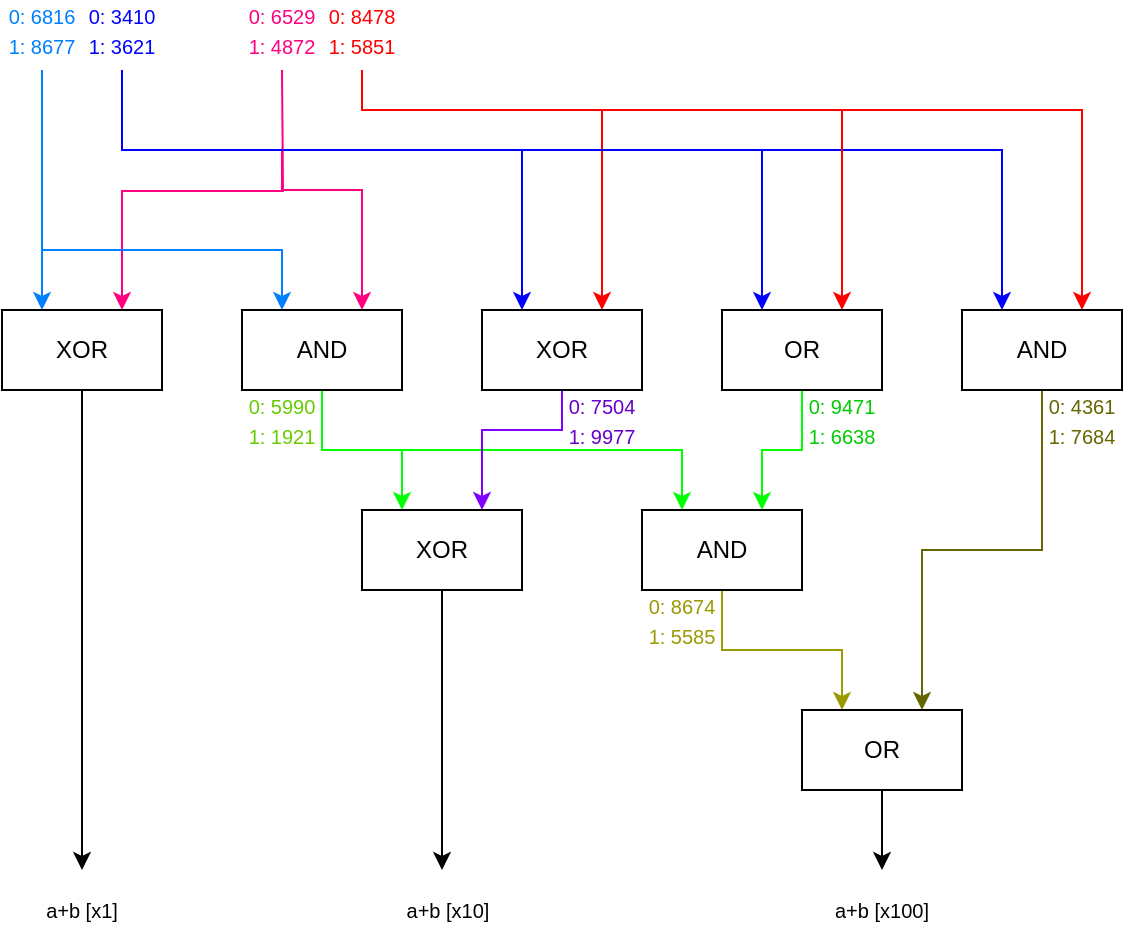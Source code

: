 <mxfile version="12.1.7" type="device" pages="1"><diagram id="WuuwLLnjCRiAGMmGinM7" name="Page-1"><mxGraphModel dx="1338" dy="802" grid="1" gridSize="10" guides="1" tooltips="1" connect="1" arrows="1" fold="1" page="1" pageScale="1" pageWidth="827" pageHeight="1169" math="0" shadow="0"><root><mxCell id="0"/><mxCell id="1" parent="0"/><mxCell id="PWWak4NnMROOgJ6OoT9I-2" style="edgeStyle=orthogonalEdgeStyle;rounded=0;orthogonalLoop=1;jettySize=auto;html=1;exitX=0.25;exitY=0;exitDx=0;exitDy=0;endArrow=none;endFill=0;startArrow=classic;startFill=1;strokeColor=#007FFF;" parent="1" source="PWWak4NnMROOgJ6OoT9I-1" edge="1"><mxGeometry relative="1" as="geometry"><mxPoint x="180" y="120" as="targetPoint"/></mxGeometry></mxCell><mxCell id="PWWak4NnMROOgJ6OoT9I-3" style="edgeStyle=orthogonalEdgeStyle;rounded=0;orthogonalLoop=1;jettySize=auto;html=1;exitX=0.75;exitY=0;exitDx=0;exitDy=0;startArrow=classic;startFill=1;endArrow=none;endFill=0;strokeColor=#FF0080;" parent="1" source="PWWak4NnMROOgJ6OoT9I-1" edge="1"><mxGeometry relative="1" as="geometry"><mxPoint x="300" y="80" as="targetPoint"/></mxGeometry></mxCell><mxCell id="PWWak4NnMROOgJ6OoT9I-29" style="edgeStyle=orthogonalEdgeStyle;rounded=0;orthogonalLoop=1;jettySize=auto;html=1;exitX=0.5;exitY=1;exitDx=0;exitDy=0;startArrow=none;startFill=0;endArrow=classic;endFill=1;strokeColor=#000000;" parent="1" source="PWWak4NnMROOgJ6OoT9I-1" edge="1"><mxGeometry relative="1" as="geometry"><mxPoint x="200" y="480" as="targetPoint"/></mxGeometry></mxCell><mxCell id="PWWak4NnMROOgJ6OoT9I-1" value="XOR" style="rounded=0;whiteSpace=wrap;html=1;" parent="1" vertex="1"><mxGeometry x="160" y="200" width="80" height="40" as="geometry"/></mxCell><mxCell id="PWWak4NnMROOgJ6OoT9I-6" style="edgeStyle=orthogonalEdgeStyle;rounded=0;orthogonalLoop=1;jettySize=auto;html=1;exitX=0.25;exitY=0;exitDx=0;exitDy=0;startArrow=classic;startFill=1;endArrow=none;endFill=0;strokeColor=#007FFF;" parent="1" source="PWWak4NnMROOgJ6OoT9I-5" edge="1"><mxGeometry relative="1" as="geometry"><mxPoint x="180" y="80" as="targetPoint"/><Array as="points"><mxPoint x="300" y="170"/><mxPoint x="180" y="170"/></Array></mxGeometry></mxCell><mxCell id="PWWak4NnMROOgJ6OoT9I-7" style="edgeStyle=orthogonalEdgeStyle;rounded=0;orthogonalLoop=1;jettySize=auto;html=1;exitX=0.75;exitY=0;exitDx=0;exitDy=0;startArrow=classic;startFill=1;endArrow=none;endFill=0;strokeColor=#FF0080;" parent="1" source="PWWak4NnMROOgJ6OoT9I-5" edge="1"><mxGeometry relative="1" as="geometry"><mxPoint x="300" y="120" as="targetPoint"/><Array as="points"><mxPoint x="340" y="140"/><mxPoint x="300" y="140"/></Array></mxGeometry></mxCell><mxCell id="PWWak4NnMROOgJ6OoT9I-13" style="edgeStyle=orthogonalEdgeStyle;rounded=0;orthogonalLoop=1;jettySize=auto;html=1;exitX=0.5;exitY=1;exitDx=0;exitDy=0;entryX=0.25;entryY=0;entryDx=0;entryDy=0;startArrow=none;startFill=0;endArrow=classic;endFill=1;strokeColor=#00FF00;" parent="1" source="PWWak4NnMROOgJ6OoT9I-5" target="PWWak4NnMROOgJ6OoT9I-12" edge="1"><mxGeometry relative="1" as="geometry"/></mxCell><mxCell id="PWWak4NnMROOgJ6OoT9I-20" style="edgeStyle=orthogonalEdgeStyle;rounded=0;orthogonalLoop=1;jettySize=auto;html=1;exitX=0.5;exitY=1;exitDx=0;exitDy=0;entryX=0.25;entryY=0;entryDx=0;entryDy=0;startArrow=none;startFill=0;endArrow=classic;endFill=1;strokeColor=#00FF00;" parent="1" source="PWWak4NnMROOgJ6OoT9I-5" target="PWWak4NnMROOgJ6OoT9I-19" edge="1"><mxGeometry relative="1" as="geometry"/></mxCell><mxCell id="PWWak4NnMROOgJ6OoT9I-5" value="AND" style="rounded=0;whiteSpace=wrap;html=1;" parent="1" vertex="1"><mxGeometry x="280" y="200" width="80" height="40" as="geometry"/></mxCell><mxCell id="PWWak4NnMROOgJ6OoT9I-10" style="edgeStyle=orthogonalEdgeStyle;rounded=0;orthogonalLoop=1;jettySize=auto;html=1;exitX=0.25;exitY=0;exitDx=0;exitDy=0;startArrow=classic;startFill=1;endArrow=none;endFill=0;strokeColor=#0000FF;" parent="1" source="PWWak4NnMROOgJ6OoT9I-9" edge="1"><mxGeometry relative="1" as="geometry"><mxPoint x="220" y="80" as="targetPoint"/><Array as="points"><mxPoint x="420" y="120"/><mxPoint x="220" y="120"/><mxPoint x="220" y="80"/></Array></mxGeometry></mxCell><mxCell id="PWWak4NnMROOgJ6OoT9I-11" style="edgeStyle=orthogonalEdgeStyle;rounded=0;orthogonalLoop=1;jettySize=auto;html=1;exitX=0.75;exitY=0;exitDx=0;exitDy=0;startArrow=classic;startFill=1;endArrow=none;endFill=0;strokeColor=#FF0000;" parent="1" source="PWWak4NnMROOgJ6OoT9I-9" edge="1"><mxGeometry relative="1" as="geometry"><mxPoint x="340" y="80" as="targetPoint"/><Array as="points"><mxPoint x="460" y="100"/><mxPoint x="340" y="100"/></Array></mxGeometry></mxCell><mxCell id="PWWak4NnMROOgJ6OoT9I-14" style="edgeStyle=orthogonalEdgeStyle;rounded=0;orthogonalLoop=1;jettySize=auto;html=1;exitX=0.5;exitY=1;exitDx=0;exitDy=0;entryX=0.75;entryY=0;entryDx=0;entryDy=0;startArrow=none;startFill=0;endArrow=classic;endFill=1;strokeColor=#7F00FF;" parent="1" source="PWWak4NnMROOgJ6OoT9I-9" target="PWWak4NnMROOgJ6OoT9I-12" edge="1"><mxGeometry relative="1" as="geometry"><Array as="points"><mxPoint x="440" y="260"/><mxPoint x="400" y="260"/></Array></mxGeometry></mxCell><mxCell id="PWWak4NnMROOgJ6OoT9I-9" value="XOR" style="rounded=0;whiteSpace=wrap;html=1;" parent="1" vertex="1"><mxGeometry x="400" y="200" width="80" height="40" as="geometry"/></mxCell><mxCell id="PWWak4NnMROOgJ6OoT9I-30" style="edgeStyle=orthogonalEdgeStyle;rounded=0;orthogonalLoop=1;jettySize=auto;html=1;exitX=0.5;exitY=1;exitDx=0;exitDy=0;startArrow=none;startFill=0;endArrow=classic;endFill=1;strokeColor=#000000;" parent="1" source="PWWak4NnMROOgJ6OoT9I-12" edge="1"><mxGeometry relative="1" as="geometry"><mxPoint x="380" y="480" as="targetPoint"/></mxGeometry></mxCell><mxCell id="PWWak4NnMROOgJ6OoT9I-12" value="XOR" style="rounded=0;whiteSpace=wrap;html=1;" parent="1" vertex="1"><mxGeometry x="340" y="300" width="80" height="40" as="geometry"/></mxCell><mxCell id="PWWak4NnMROOgJ6OoT9I-23" style="edgeStyle=orthogonalEdgeStyle;rounded=0;orthogonalLoop=1;jettySize=auto;html=1;exitX=0.25;exitY=0;exitDx=0;exitDy=0;startArrow=classic;startFill=1;endArrow=none;endFill=0;strokeColor=#0000FF;" parent="1" source="PWWak4NnMROOgJ6OoT9I-17" edge="1"><mxGeometry relative="1" as="geometry"><mxPoint x="220" y="80" as="targetPoint"/><Array as="points"><mxPoint x="660" y="120"/><mxPoint x="220" y="120"/></Array></mxGeometry></mxCell><mxCell id="PWWak4NnMROOgJ6OoT9I-24" style="edgeStyle=orthogonalEdgeStyle;rounded=0;orthogonalLoop=1;jettySize=auto;html=1;exitX=0.75;exitY=0;exitDx=0;exitDy=0;startArrow=classic;startFill=1;endArrow=none;endFill=0;strokeColor=#FF0000;" parent="1" source="PWWak4NnMROOgJ6OoT9I-17" edge="1"><mxGeometry relative="1" as="geometry"><mxPoint x="340" y="80" as="targetPoint"/><Array as="points"><mxPoint x="700" y="100"/><mxPoint x="340" y="100"/></Array></mxGeometry></mxCell><mxCell id="PWWak4NnMROOgJ6OoT9I-28" style="edgeStyle=orthogonalEdgeStyle;rounded=0;orthogonalLoop=1;jettySize=auto;html=1;exitX=0.5;exitY=1;exitDx=0;exitDy=0;entryX=0.75;entryY=0;entryDx=0;entryDy=0;startArrow=none;startFill=0;endArrow=classic;endFill=1;strokeColor=#666600;" parent="1" source="PWWak4NnMROOgJ6OoT9I-17" target="PWWak4NnMROOgJ6OoT9I-25" edge="1"><mxGeometry relative="1" as="geometry"/></mxCell><mxCell id="PWWak4NnMROOgJ6OoT9I-17" value="AND" style="rounded=0;whiteSpace=wrap;html=1;" parent="1" vertex="1"><mxGeometry x="640" y="200" width="80" height="40" as="geometry"/></mxCell><mxCell id="PWWak4NnMROOgJ6OoT9I-21" style="edgeStyle=orthogonalEdgeStyle;rounded=0;orthogonalLoop=1;jettySize=auto;html=1;exitX=0.25;exitY=0;exitDx=0;exitDy=0;startArrow=classic;startFill=1;endArrow=none;endFill=0;strokeColor=#0000FF;" parent="1" source="PWWak4NnMROOgJ6OoT9I-18" edge="1"><mxGeometry relative="1" as="geometry"><mxPoint x="220" y="80" as="targetPoint"/><Array as="points"><mxPoint x="540" y="120"/><mxPoint x="220" y="120"/></Array></mxGeometry></mxCell><mxCell id="PWWak4NnMROOgJ6OoT9I-22" style="edgeStyle=orthogonalEdgeStyle;rounded=0;orthogonalLoop=1;jettySize=auto;html=1;exitX=0.75;exitY=0;exitDx=0;exitDy=0;startArrow=classic;startFill=1;endArrow=none;endFill=0;strokeColor=#FF0000;" parent="1" source="PWWak4NnMROOgJ6OoT9I-18" edge="1"><mxGeometry relative="1" as="geometry"><mxPoint x="340" y="80" as="targetPoint"/><Array as="points"><mxPoint x="580" y="100"/><mxPoint x="340" y="100"/></Array></mxGeometry></mxCell><mxCell id="PWWak4NnMROOgJ6OoT9I-26" style="edgeStyle=orthogonalEdgeStyle;rounded=0;orthogonalLoop=1;jettySize=auto;html=1;exitX=0.5;exitY=1;exitDx=0;exitDy=0;entryX=0.75;entryY=0;entryDx=0;entryDy=0;startArrow=none;startFill=0;endArrow=classic;endFill=1;strokeColor=#00FF00;" parent="1" source="PWWak4NnMROOgJ6OoT9I-18" target="PWWak4NnMROOgJ6OoT9I-19" edge="1"><mxGeometry relative="1" as="geometry"/></mxCell><mxCell id="PWWak4NnMROOgJ6OoT9I-18" value="OR" style="rounded=0;whiteSpace=wrap;html=1;" parent="1" vertex="1"><mxGeometry x="520" y="200" width="80" height="40" as="geometry"/></mxCell><mxCell id="PWWak4NnMROOgJ6OoT9I-27" style="edgeStyle=orthogonalEdgeStyle;rounded=0;orthogonalLoop=1;jettySize=auto;html=1;exitX=0.5;exitY=1;exitDx=0;exitDy=0;entryX=0.25;entryY=0;entryDx=0;entryDy=0;startArrow=none;startFill=0;endArrow=classic;endFill=1;strokeColor=#999900;" parent="1" source="PWWak4NnMROOgJ6OoT9I-19" target="PWWak4NnMROOgJ6OoT9I-25" edge="1"><mxGeometry relative="1" as="geometry"/></mxCell><mxCell id="PWWak4NnMROOgJ6OoT9I-19" value="AND" style="rounded=0;whiteSpace=wrap;html=1;" parent="1" vertex="1"><mxGeometry x="480" y="300" width="80" height="40" as="geometry"/></mxCell><mxCell id="PWWak4NnMROOgJ6OoT9I-31" style="edgeStyle=orthogonalEdgeStyle;rounded=0;orthogonalLoop=1;jettySize=auto;html=1;exitX=0.5;exitY=1;exitDx=0;exitDy=0;startArrow=none;startFill=0;endArrow=classic;endFill=1;strokeColor=#000000;" parent="1" source="PWWak4NnMROOgJ6OoT9I-25" edge="1"><mxGeometry relative="1" as="geometry"><mxPoint x="600" y="480" as="targetPoint"/></mxGeometry></mxCell><mxCell id="PWWak4NnMROOgJ6OoT9I-25" value="OR" style="rounded=0;whiteSpace=wrap;html=1;" parent="1" vertex="1"><mxGeometry x="560" y="400" width="80" height="40" as="geometry"/></mxCell><mxCell id="PWWak4NnMROOgJ6OoT9I-32" value="&lt;font style=&quot;font-size: 10px&quot; color=&quot;#007fff&quot;&gt;0: 6816&lt;br&gt;1: 8677&lt;br&gt;&lt;/font&gt;" style="text;html=1;strokeColor=none;fillColor=none;align=center;verticalAlign=middle;whiteSpace=wrap;rounded=0;" parent="1" vertex="1"><mxGeometry x="160" y="50" width="40" height="20" as="geometry"/></mxCell><mxCell id="PWWak4NnMROOgJ6OoT9I-33" value="&lt;font style=&quot;font-size: 10px&quot; color=&quot;#0000ff&quot;&gt;0: 3410&lt;br&gt;1: 3621&lt;br&gt;&lt;/font&gt;" style="text;html=1;strokeColor=none;fillColor=none;align=center;verticalAlign=middle;whiteSpace=wrap;rounded=0;" parent="1" vertex="1"><mxGeometry x="200" y="50" width="40" height="20" as="geometry"/></mxCell><mxCell id="PWWak4NnMROOgJ6OoT9I-34" value="&lt;font style=&quot;font-size: 10px&quot; color=&quot;#ff0080&quot;&gt;0: 6529&lt;br&gt;1: 4872&lt;br&gt;&lt;/font&gt;" style="text;html=1;strokeColor=none;fillColor=none;align=center;verticalAlign=middle;whiteSpace=wrap;rounded=0;" parent="1" vertex="1"><mxGeometry x="280" y="50" width="40" height="20" as="geometry"/></mxCell><mxCell id="PWWak4NnMROOgJ6OoT9I-35" value="&lt;font style=&quot;font-size: 10px&quot; color=&quot;#ff0000&quot;&gt;0: 8478&lt;br&gt;1: 5851&lt;br&gt;&lt;/font&gt;" style="text;html=1;strokeColor=none;fillColor=none;align=center;verticalAlign=middle;whiteSpace=wrap;rounded=0;" parent="1" vertex="1"><mxGeometry x="320" y="50" width="40" height="20" as="geometry"/></mxCell><mxCell id="PWWak4NnMROOgJ6OoT9I-36" value="&lt;font style=&quot;font-size: 10px&quot;&gt;a+b [x1]&lt;/font&gt;" style="text;html=1;strokeColor=none;fillColor=none;align=center;verticalAlign=middle;whiteSpace=wrap;rounded=0;" parent="1" vertex="1"><mxGeometry x="180" y="490" width="40" height="20" as="geometry"/></mxCell><mxCell id="PWWak4NnMROOgJ6OoT9I-37" value="&lt;font style=&quot;font-size: 10px&quot;&gt;a+b [x10]&lt;/font&gt;" style="text;html=1;strokeColor=none;fillColor=none;align=center;verticalAlign=middle;whiteSpace=wrap;rounded=0;" parent="1" vertex="1"><mxGeometry x="353" y="490" width="60" height="20" as="geometry"/></mxCell><mxCell id="PWWak4NnMROOgJ6OoT9I-38" value="&lt;font style=&quot;font-size: 10px&quot;&gt;a+b [x100]&lt;/font&gt;" style="text;html=1;strokeColor=none;fillColor=none;align=center;verticalAlign=middle;whiteSpace=wrap;rounded=0;" parent="1" vertex="1"><mxGeometry x="570" y="490" width="60" height="20" as="geometry"/></mxCell><mxCell id="NxJSIXygL-Zw6C5XGcmP-1" value="&lt;font style=&quot;font-size: 10px&quot;&gt;&lt;font color=&quot;#66cc00&quot;&gt;0: 5990&lt;br&gt;1: 1921&lt;/font&gt;&lt;br&gt;&lt;/font&gt;" style="text;html=1;strokeColor=none;fillColor=none;align=center;verticalAlign=middle;whiteSpace=wrap;rounded=0;" vertex="1" parent="1"><mxGeometry x="280" y="245" width="40" height="20" as="geometry"/></mxCell><mxCell id="NxJSIXygL-Zw6C5XGcmP-3" value="&lt;font style=&quot;font-size: 10px&quot;&gt;&lt;font color=&quot;#6600cc&quot;&gt;0: 7504&lt;br&gt;1: 9977&lt;/font&gt;&lt;br&gt;&lt;/font&gt;" style="text;html=1;strokeColor=none;fillColor=none;align=center;verticalAlign=middle;whiteSpace=wrap;rounded=0;" vertex="1" parent="1"><mxGeometry x="440" y="245" width="40" height="20" as="geometry"/></mxCell><mxCell id="NxJSIXygL-Zw6C5XGcmP-4" value="&lt;font style=&quot;font-size: 10px&quot;&gt;&lt;font color=&quot;#00cc00&quot;&gt;0: 9471&lt;br&gt;1: 6638&lt;/font&gt;&lt;br&gt;&lt;/font&gt;" style="text;html=1;strokeColor=none;fillColor=none;align=center;verticalAlign=middle;whiteSpace=wrap;rounded=0;" vertex="1" parent="1"><mxGeometry x="560" y="245" width="40" height="20" as="geometry"/></mxCell><mxCell id="NxJSIXygL-Zw6C5XGcmP-5" value="&lt;font style=&quot;font-size: 10px&quot;&gt;&lt;font color=&quot;#666600&quot;&gt;0: 4361&lt;br&gt;1: 7684&lt;/font&gt;&lt;br&gt;&lt;/font&gt;" style="text;html=1;strokeColor=none;fillColor=none;align=center;verticalAlign=middle;whiteSpace=wrap;rounded=0;" vertex="1" parent="1"><mxGeometry x="680" y="245" width="40" height="20" as="geometry"/></mxCell><mxCell id="NxJSIXygL-Zw6C5XGcmP-6" value="&lt;font style=&quot;font-size: 10px&quot;&gt;&lt;font color=&quot;#999900&quot;&gt;0: 8674&lt;br&gt;1: 5585&lt;/font&gt;&lt;br&gt;&lt;/font&gt;" style="text;html=1;strokeColor=none;fillColor=none;align=center;verticalAlign=middle;whiteSpace=wrap;rounded=0;" vertex="1" parent="1"><mxGeometry x="480" y="345" width="40" height="20" as="geometry"/></mxCell></root></mxGraphModel></diagram></mxfile>